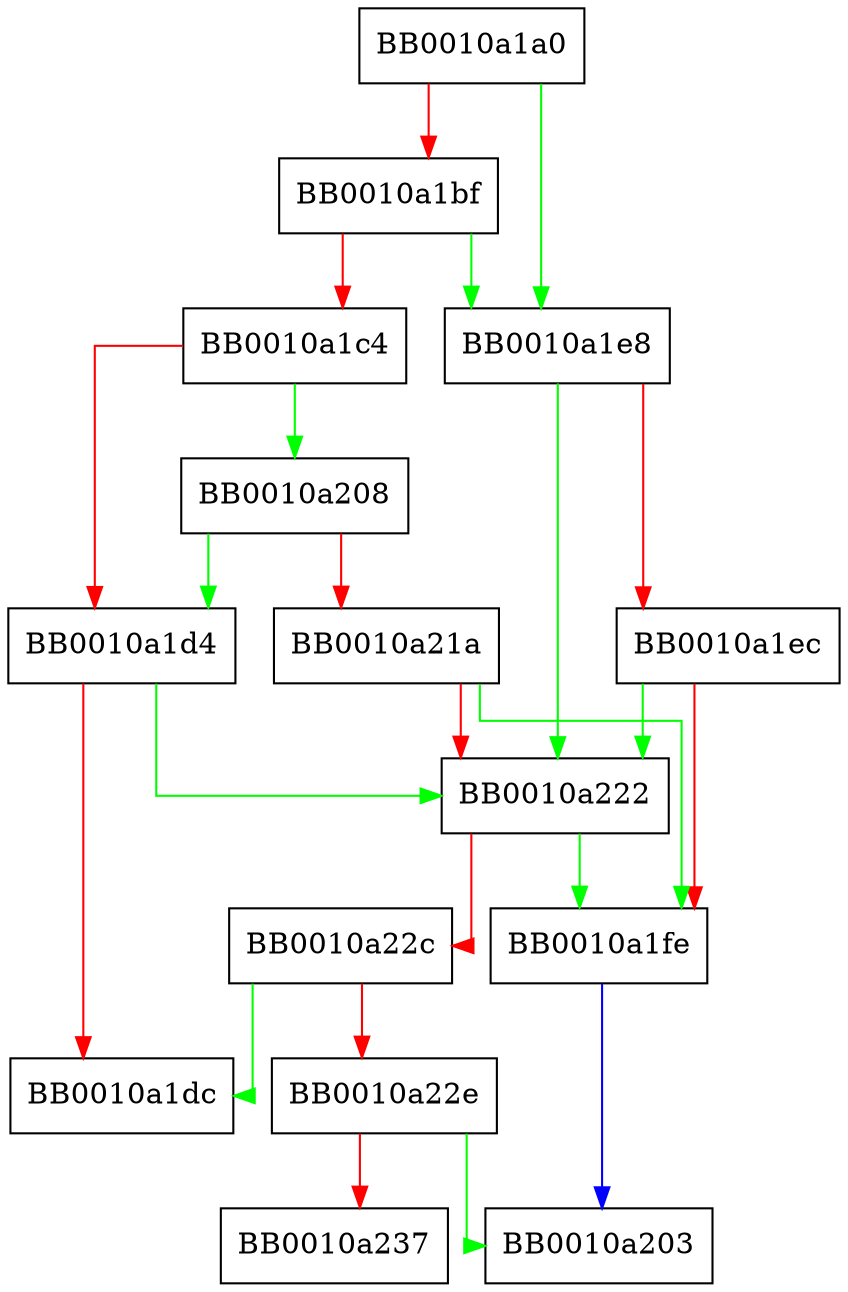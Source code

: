 digraph FUN_0010a1a0 {
  node [shape="box"];
  graph [splines=ortho];
  BB0010a1a0 -> BB0010a1e8 [color="green"];
  BB0010a1a0 -> BB0010a1bf [color="red"];
  BB0010a1bf -> BB0010a1e8 [color="green"];
  BB0010a1bf -> BB0010a1c4 [color="red"];
  BB0010a1c4 -> BB0010a208 [color="green"];
  BB0010a1c4 -> BB0010a1d4 [color="red"];
  BB0010a1d4 -> BB0010a222 [color="green"];
  BB0010a1d4 -> BB0010a1dc [color="red"];
  BB0010a1e8 -> BB0010a222 [color="green"];
  BB0010a1e8 -> BB0010a1ec [color="red"];
  BB0010a1ec -> BB0010a222 [color="green"];
  BB0010a1ec -> BB0010a1fe [color="red"];
  BB0010a1fe -> BB0010a203 [color="blue"];
  BB0010a208 -> BB0010a1d4 [color="green"];
  BB0010a208 -> BB0010a21a [color="red"];
  BB0010a21a -> BB0010a1fe [color="green"];
  BB0010a21a -> BB0010a222 [color="red"];
  BB0010a222 -> BB0010a1fe [color="green"];
  BB0010a222 -> BB0010a22c [color="red"];
  BB0010a22c -> BB0010a1dc [color="green"];
  BB0010a22c -> BB0010a22e [color="red"];
  BB0010a22e -> BB0010a203 [color="green"];
  BB0010a22e -> BB0010a237 [color="red"];
}